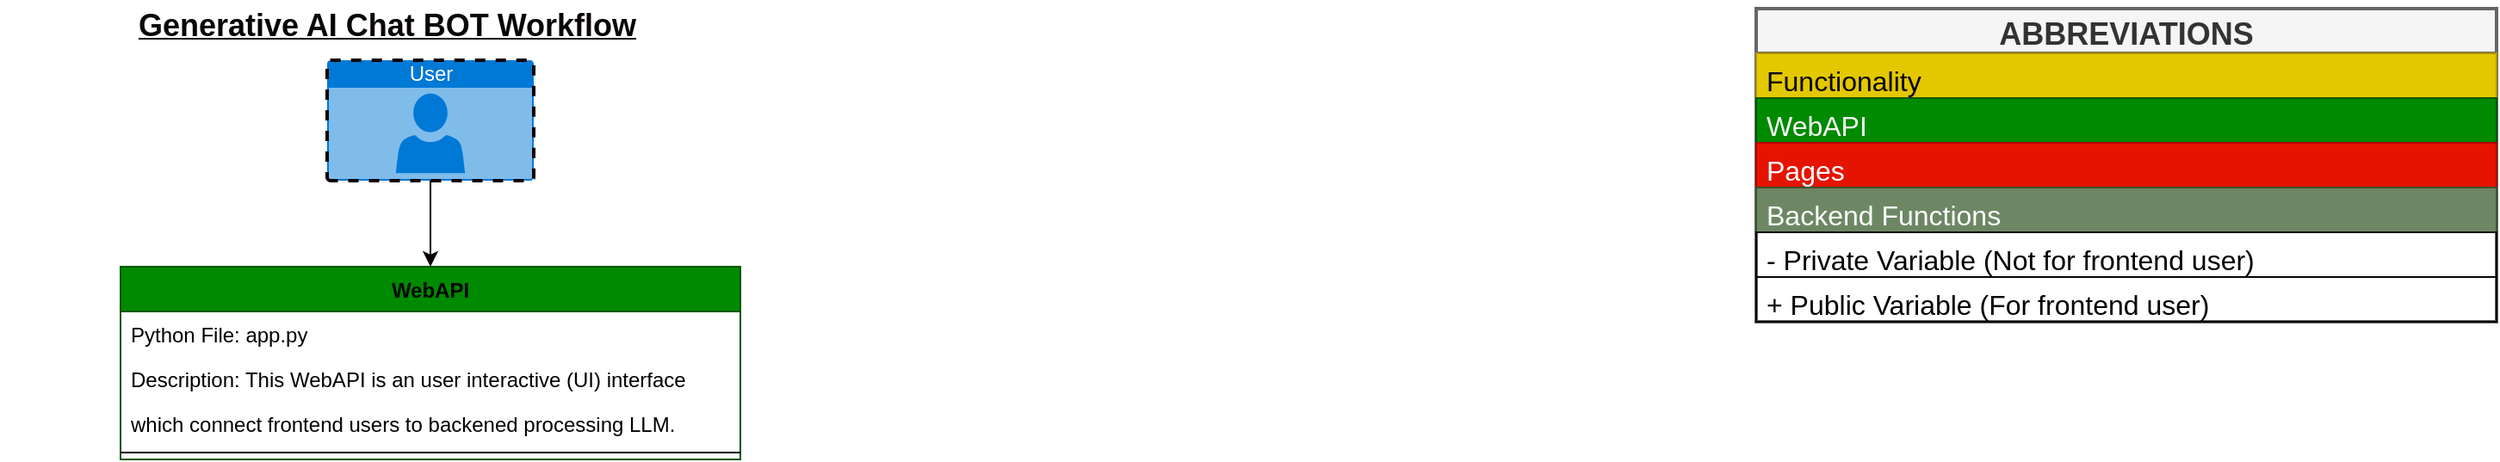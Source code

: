 <mxfile>
    <diagram id="E-D0Q7nsFsRmQSVvpF7f" name="Page-1">
        <mxGraphModel dx="1393" dy="793" grid="1" gridSize="10" guides="1" tooltips="1" connect="1" arrows="1" fold="1" page="1" pageScale="1" pageWidth="827" pageHeight="1169" background="#ffffff" math="0" shadow="0">
            <root>
                <mxCell id="0"/>
                <mxCell id="1" parent="0"/>
                <mxCell id="3" value="&lt;span style=&quot;&quot;&gt;&lt;font style=&quot;font-size: 18px;&quot;&gt;&lt;b&gt;&lt;u&gt;Generative AI Chat BOT Workflow&lt;/u&gt;&lt;/b&gt;&lt;/font&gt;&lt;/span&gt;" style="text;html=1;strokeColor=none;fillColor=none;align=center;verticalAlign=middle;whiteSpace=wrap;rounded=0;labelBackgroundColor=none;fontColor=#0a0606;" parent="1" vertex="1">
                    <mxGeometry x="170" y="5" width="450" height="30" as="geometry"/>
                </mxCell>
                <mxCell id="4" value="WebAPI" style="swimlane;fontStyle=1;childLayout=stackLayout;horizontal=1;startSize=26;horizontalStack=0;resizeParent=1;resizeParentMax=0;resizeLast=0;collapsible=1;marginBottom=0;fillColor=#008a00;strokeColor=#005700;fontColor=#000000;" parent="1" vertex="1">
                    <mxGeometry x="240" y="160" width="360" height="112" as="geometry"/>
                </mxCell>
                <mxCell id="5" value="Python File: app.py " style="text;strokeColor=none;fillColor=none;align=left;verticalAlign=top;spacingLeft=4;spacingRight=4;overflow=hidden;rotatable=0;points=[[0,0.5],[1,0.5]];portConstraint=eastwest;fontColor=#000000;" parent="4" vertex="1">
                    <mxGeometry y="26" width="360" height="26" as="geometry"/>
                </mxCell>
                <mxCell id="6" value="Description: This WebAPI is an user interactive (UI) interface " style="text;strokeColor=none;fillColor=none;align=left;verticalAlign=top;spacingLeft=4;spacingRight=4;overflow=hidden;rotatable=0;points=[[0,0.5],[1,0.5]];portConstraint=eastwest;fontColor=#000000;" parent="4" vertex="1">
                    <mxGeometry y="52" width="360" height="26" as="geometry"/>
                </mxCell>
                <mxCell id="7" value="             which connect frontend users to backened processing LLM." style="text;strokeColor=none;fillColor=none;align=left;verticalAlign=top;spacingLeft=4;spacingRight=4;overflow=hidden;rotatable=0;points=[[0,0.5],[1,0.5]];portConstraint=eastwest;fontColor=#000000;" parent="4" vertex="1">
                    <mxGeometry y="78" width="360" height="26" as="geometry"/>
                </mxCell>
                <mxCell id="8" value="" style="line;strokeWidth=1;fillColor=none;align=left;verticalAlign=middle;spacingTop=-1;spacingLeft=3;spacingRight=3;rotatable=0;labelPosition=right;points=[];portConstraint=eastwest;fontColor=#000000;" parent="4" vertex="1">
                    <mxGeometry y="104" width="360" height="8" as="geometry"/>
                </mxCell>
                <mxCell id="11" style="edgeStyle=none;html=1;entryX=0.5;entryY=0;entryDx=0;entryDy=0;fontColor=#000000;strokeColor=#0a0000;" parent="1" source="9" target="4" edge="1">
                    <mxGeometry relative="1" as="geometry"/>
                </mxCell>
                <mxCell id="9" value="User" style="html=1;strokeColor=#0e0101;fillColor=#0079D6;labelPosition=center;verticalLabelPosition=middle;verticalAlign=top;align=center;fontSize=12;outlineConnect=0;spacingTop=-6;fontColor=#FFFFFF;sketch=0;shape=mxgraph.sitemap.user;dashed=1;strokeWidth=2;" parent="1" vertex="1">
                    <mxGeometry x="360" y="40" width="120" height="70" as="geometry"/>
                </mxCell>
                <mxCell id="12" value="ABBREVIATIONS" style="swimlane;fontStyle=1;childLayout=stackLayout;horizontal=1;startSize=26;horizontalStack=0;resizeParent=1;resizeParentMax=0;resizeLast=0;collapsible=1;marginBottom=0;fontColor=#333333;labelBackgroundColor=none;fontSize=18;strokeWidth=2;strokeColor=#666666;fillColor=#f5f5f5;" vertex="1" parent="1">
                    <mxGeometry x="1190" y="10" width="430" height="182" as="geometry"/>
                </mxCell>
                <mxCell id="13" value="Functionality" style="text;strokeColor=#B09500;fillColor=#e3c800;align=left;verticalAlign=top;spacingLeft=4;spacingRight=4;overflow=hidden;rotatable=0;points=[[0,0.5],[1,0.5]];portConstraint=eastwest;fontColor=#0b0404;fontSize=16;fontStyle=0;strokeWidth=1;" vertex="1" parent="12">
                    <mxGeometry y="26" width="430" height="26" as="geometry"/>
                </mxCell>
                <mxCell id="14" value="WebAPI" style="text;strokeColor=#005700;fillColor=#008a00;align=left;verticalAlign=top;spacingLeft=4;spacingRight=4;overflow=hidden;rotatable=0;points=[[0,0.5],[1,0.5]];portConstraint=eastwest;fontColor=#f5f5f5;fontSize=16;fontStyle=0;strokeWidth=1;" vertex="1" parent="12">
                    <mxGeometry y="52" width="430" height="26" as="geometry"/>
                </mxCell>
                <mxCell id="15" value="Pages" style="text;strokeColor=#B20000;fillColor=#e51400;align=left;verticalAlign=top;spacingLeft=4;spacingRight=4;overflow=hidden;rotatable=0;points=[[0,0.5],[1,0.5]];portConstraint=eastwest;fontColor=#ffffff;fontSize=16;fontStyle=0;strokeWidth=1;" vertex="1" parent="12">
                    <mxGeometry y="78" width="430" height="26" as="geometry"/>
                </mxCell>
                <mxCell id="16" value="Backend Functions" style="text;strokeColor=#3A5431;fillColor=#6d8764;align=left;verticalAlign=top;spacingLeft=4;spacingRight=4;overflow=hidden;rotatable=0;points=[[0,0.5],[1,0.5]];portConstraint=eastwest;fontColor=#ffffff;fontSize=16;fontStyle=0;strokeWidth=1;" vertex="1" parent="12">
                    <mxGeometry y="104" width="430" height="26" as="geometry"/>
                </mxCell>
                <mxCell id="17" value="- Private Variable (Not for frontend user)" style="text;strokeColor=#090202;fillColor=none;align=left;verticalAlign=top;spacingLeft=4;spacingRight=4;overflow=hidden;rotatable=0;points=[[0,0.5],[1,0.5]];portConstraint=eastwest;fontColor=#040101;fontSize=16;fontStyle=0;strokeWidth=1;" vertex="1" parent="12">
                    <mxGeometry y="130" width="430" height="26" as="geometry"/>
                </mxCell>
                <mxCell id="18" value="+ Public Variable (For frontend user)" style="text;strokeColor=#090202;fillColor=none;align=left;verticalAlign=top;spacingLeft=4;spacingRight=4;overflow=hidden;rotatable=0;points=[[0,0.5],[1,0.5]];portConstraint=eastwest;fontColor=#040101;fontSize=16;fontStyle=0;strokeWidth=1;" vertex="1" parent="12">
                    <mxGeometry y="156" width="430" height="26" as="geometry"/>
                </mxCell>
            </root>
        </mxGraphModel>
    </diagram>
</mxfile>